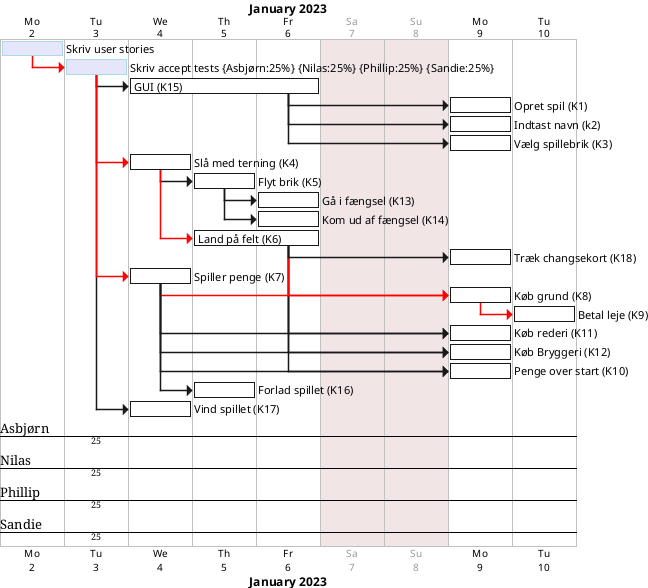 @startgantt
printscale daily zoom 4
saturday are closed
sunday are closed

Project starts the 2nd of january 2023

[Skriv user stories] as [TASK1] lasts 1 days
[TASK1] is colored in Lavender/LightBlue
[TASK1] is 100% complete

[Skriv accept tests] as [TASK2] on {Asbjørn:25%} {Nilas:25%} {Phillip:25%} {Sandie:25%} lasts 1 days
[TASK2] is colored in Lavender/LightBlue
[TASK2] is 100% complete

[GUI (K15)] as [K15] lasts 3 days
[K15] is 0% complete

[Opret spil (K1)] as [K1] lasts 1 days
[K1] is 0% complete

[Indtast navn (k2)] as [K2] lasts 1 days
[K2] is 0% complete

[Vælg spillebrik (K3)] as [K3] lasts 1 days
[K3] is 0% complete



[Slå med terning (K4)] as [K4] lasts 1 days
[K4] is 0% complete

[Flyt brik (K5)] as [K5] lasts 1 days
[K5] is 0% complete



[Gå i fængsel (K13)] as [K13] lasts 1 days
[K13] is 0% complete

[Kom ud af fængsel (K14)] as [K14] lasts 1 days
[K14] is 0% complete

[Land på felt (K6)] as [K6] lasts 2 days
[K6] is 0% complete

[Træk changsekort (K18)] as [K18] lasts 1 days
[K18] is 0% complete

[Spiller penge (K7)] as [K7] lasts 1 days
[K7] is 0% complete

[Køb grund (K8)] as [K8] lasts 1 days
[K8] is 0% complete


[Betal leje (K9)] as [K9] lasts 1 days
[K9] is 0% complete

[Køb rederi (K11)] as [K11] lasts 1 days
[K11] is 0% complete

[Køb Bryggeri (K12)] as [K12] lasts 1 days
[K12] is 0% complete



[Penge over start (K10)] as [K10] lasts 1 days
[K10] is 0% complete




[Forlad spillet (K16)] as [K16] lasts 1 days
[K16] is 0% complete

[Vind spillet (K17)] as [K17] lasts 1 days
[K17] is 0% complete




[TASK1]-[#FF0000]->[TASK2]
[TASK2]->[K15]
[TASK2]->[K17]

[TASK2]-[#FF0000]->[K7]
[TASK2]-[#FF0000]->[K4]

[K15]->[K1]
[K15]->[K2]
[K15]->[K3]

[K4]->[K5]
[K4]-[#FF0000]->[K6]

[K7]->[K11]
[K6]->[K11]
[K7]->[K12]
[K6]->[K12]
[K7]->[K10]
[K6]->[K10]
[K7]-[#FF0000]->[K8]
[K6]-[#FF0000]->[K8]
[K6]->[K18]

[K7]->[K16]

[K8]-[#FF0000]->[K9]

[K5]->[K13]
[K5]->[K14]

@endgantt